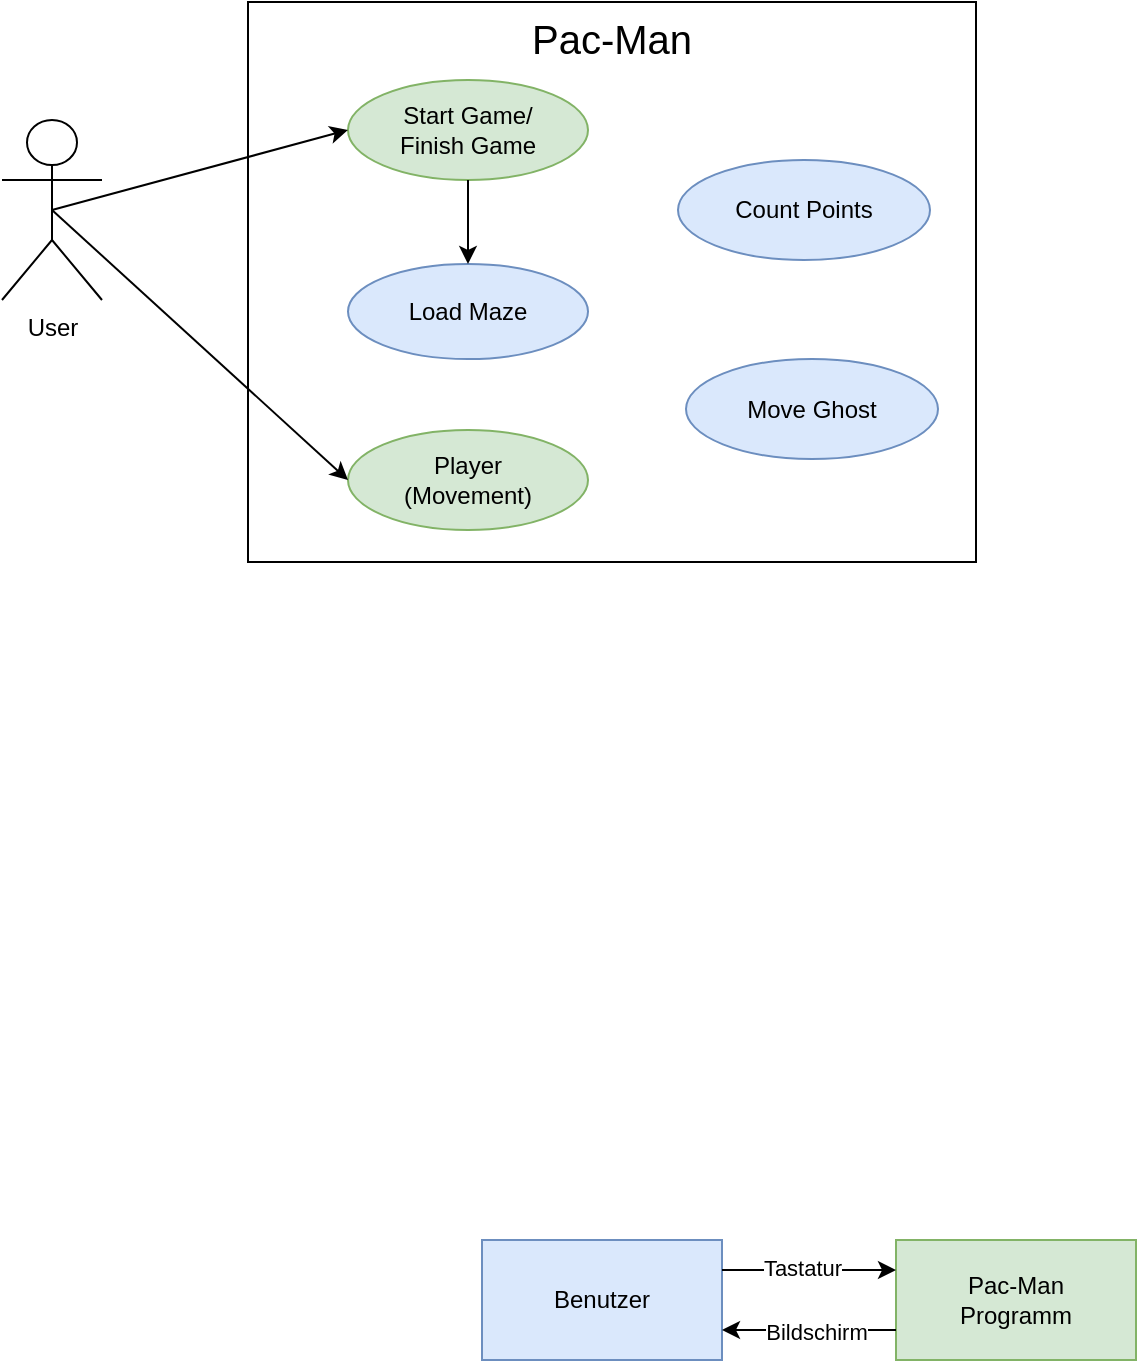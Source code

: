 <mxfile version="22.1.0" type="github">
  <diagram name="Seite-1" id="xikOmMtDKbGpDyViqX2l">
    <mxGraphModel dx="794" dy="458" grid="0" gridSize="10" guides="1" tooltips="1" connect="1" arrows="1" fold="1" page="1" pageScale="1" pageWidth="1654" pageHeight="1169" math="0" shadow="0">
      <root>
        <mxCell id="0" />
        <mxCell id="1" parent="0" />
        <mxCell id="mOXWSYQu6suwUTaB2nQH-1" value="Pac-Man" style="rounded=0;whiteSpace=wrap;html=1;horizontal=1;verticalAlign=top;fontSize=20;" parent="1" vertex="1">
          <mxGeometry x="193" y="171" width="364" height="280" as="geometry" />
        </mxCell>
        <mxCell id="mOXWSYQu6suwUTaB2nQH-2" value="User" style="shape=umlActor;verticalLabelPosition=bottom;verticalAlign=top;html=1;outlineConnect=0;" parent="1" vertex="1">
          <mxGeometry x="70" y="230" width="50" height="90" as="geometry" />
        </mxCell>
        <mxCell id="mOXWSYQu6suwUTaB2nQH-8" value="Player&lt;br&gt;(Movement)" style="ellipse;whiteSpace=wrap;html=1;fillColor=#d5e8d4;strokeColor=#82b366;" parent="1" vertex="1">
          <mxGeometry x="243" y="385" width="120" height="50" as="geometry" />
        </mxCell>
        <mxCell id="mOXWSYQu6suwUTaB2nQH-9" value="Start Game/&lt;br&gt;Finish Game" style="ellipse;whiteSpace=wrap;html=1;fillColor=#d5e8d4;strokeColor=#82b366;" parent="1" vertex="1">
          <mxGeometry x="243" y="210" width="120" height="50" as="geometry" />
        </mxCell>
        <mxCell id="mOXWSYQu6suwUTaB2nQH-27" value="" style="endArrow=classic;html=1;rounded=0;exitX=0.5;exitY=0.5;exitDx=0;exitDy=0;exitPerimeter=0;entryX=0;entryY=0.5;entryDx=0;entryDy=0;" parent="1" source="mOXWSYQu6suwUTaB2nQH-2" target="mOXWSYQu6suwUTaB2nQH-9" edge="1">
          <mxGeometry width="50" height="50" relative="1" as="geometry">
            <mxPoint x="110" y="280" as="sourcePoint" />
            <mxPoint x="160" y="230" as="targetPoint" />
          </mxGeometry>
        </mxCell>
        <mxCell id="mOXWSYQu6suwUTaB2nQH-30" value="" style="endArrow=classic;html=1;rounded=0;entryX=0;entryY=0.5;entryDx=0;entryDy=0;exitX=0.5;exitY=0.5;exitDx=0;exitDy=0;exitPerimeter=0;" parent="1" source="mOXWSYQu6suwUTaB2nQH-2" target="mOXWSYQu6suwUTaB2nQH-8" edge="1">
          <mxGeometry width="50" height="50" relative="1" as="geometry">
            <mxPoint x="85" y="275" as="sourcePoint" />
            <mxPoint x="400" y="320" as="targetPoint" />
          </mxGeometry>
        </mxCell>
        <mxCell id="mOXWSYQu6suwUTaB2nQH-45" value="Load Maze" style="ellipse;whiteSpace=wrap;html=1;fillColor=#dae8fc;strokeColor=#6c8ebf;" parent="1" vertex="1">
          <mxGeometry x="243" y="302" width="120" height="47.5" as="geometry" />
        </mxCell>
        <mxCell id="_e6vXAC38QxGMkfROBKg-1" value="Benutzer&lt;br&gt;" style="rounded=0;whiteSpace=wrap;html=1;fillColor=#dae8fc;strokeColor=#6c8ebf;" parent="1" vertex="1">
          <mxGeometry x="310" y="790" width="120" height="60" as="geometry" />
        </mxCell>
        <mxCell id="_e6vXAC38QxGMkfROBKg-2" value="Pac-Man&lt;br&gt;Programm" style="rounded=0;whiteSpace=wrap;html=1;fillColor=#d5e8d4;strokeColor=#82b366;" parent="1" vertex="1">
          <mxGeometry x="517" y="790" width="120" height="60" as="geometry" />
        </mxCell>
        <mxCell id="_e6vXAC38QxGMkfROBKg-4" value="" style="endArrow=classic;html=1;rounded=0;entryX=0;entryY=0.25;entryDx=0;entryDy=0;exitX=1;exitY=0.25;exitDx=0;exitDy=0;" parent="1" source="_e6vXAC38QxGMkfROBKg-1" target="_e6vXAC38QxGMkfROBKg-2" edge="1">
          <mxGeometry width="50" height="50" relative="1" as="geometry">
            <mxPoint x="480" y="800" as="sourcePoint" />
            <mxPoint x="510" y="810" as="targetPoint" />
          </mxGeometry>
        </mxCell>
        <mxCell id="_e6vXAC38QxGMkfROBKg-5" value="Tastatur" style="edgeLabel;html=1;align=center;verticalAlign=middle;resizable=0;points=[];" parent="_e6vXAC38QxGMkfROBKg-4" vertex="1" connectable="0">
          <mxGeometry x="-0.081" y="-1" relative="1" as="geometry">
            <mxPoint y="-2" as="offset" />
          </mxGeometry>
        </mxCell>
        <mxCell id="_e6vXAC38QxGMkfROBKg-6" value="" style="endArrow=classic;html=1;rounded=0;entryX=1;entryY=0.75;entryDx=0;entryDy=0;exitX=0;exitY=0.75;exitDx=0;exitDy=0;" parent="1" source="_e6vXAC38QxGMkfROBKg-2" target="_e6vXAC38QxGMkfROBKg-1" edge="1">
          <mxGeometry width="50" height="50" relative="1" as="geometry">
            <mxPoint x="430" y="890" as="sourcePoint" />
            <mxPoint x="517" y="890" as="targetPoint" />
            <Array as="points" />
          </mxGeometry>
        </mxCell>
        <mxCell id="_e6vXAC38QxGMkfROBKg-7" value="Bildschirm" style="edgeLabel;html=1;align=center;verticalAlign=middle;resizable=0;points=[];" parent="_e6vXAC38QxGMkfROBKg-6" vertex="1" connectable="0">
          <mxGeometry x="-0.081" y="-1" relative="1" as="geometry">
            <mxPoint y="2" as="offset" />
          </mxGeometry>
        </mxCell>
        <mxCell id="_e6vXAC38QxGMkfROBKg-9" value="" style="endArrow=classic;html=1;rounded=0;exitX=0.5;exitY=1;exitDx=0;exitDy=0;entryX=0.5;entryY=0;entryDx=0;entryDy=0;" parent="1" source="mOXWSYQu6suwUTaB2nQH-9" target="mOXWSYQu6suwUTaB2nQH-45" edge="1">
          <mxGeometry width="50" height="50" relative="1" as="geometry">
            <mxPoint x="480" y="410" as="sourcePoint" />
            <mxPoint x="530" y="360" as="targetPoint" />
          </mxGeometry>
        </mxCell>
        <mxCell id="_e6vXAC38QxGMkfROBKg-15" value="Move Ghost" style="ellipse;whiteSpace=wrap;html=1;fillColor=#dae8fc;strokeColor=#6c8ebf;" parent="1" vertex="1">
          <mxGeometry x="412" y="349.5" width="126" height="50" as="geometry" />
        </mxCell>
        <mxCell id="ctaZ9WYLKSHpfY1OhR2a-1" value="Count Points" style="ellipse;whiteSpace=wrap;html=1;fillColor=#dae8fc;strokeColor=#6c8ebf;" parent="1" vertex="1">
          <mxGeometry x="408" y="250" width="126" height="50" as="geometry" />
        </mxCell>
        <mxCell id="ctaZ9WYLKSHpfY1OhR2a-3" style="edgeStyle=orthogonalEdgeStyle;rounded=0;orthogonalLoop=1;jettySize=auto;html=1;exitX=0.5;exitY=1;exitDx=0;exitDy=0;" parent="1" source="mOXWSYQu6suwUTaB2nQH-1" target="mOXWSYQu6suwUTaB2nQH-1" edge="1">
          <mxGeometry relative="1" as="geometry" />
        </mxCell>
      </root>
    </mxGraphModel>
  </diagram>
</mxfile>
